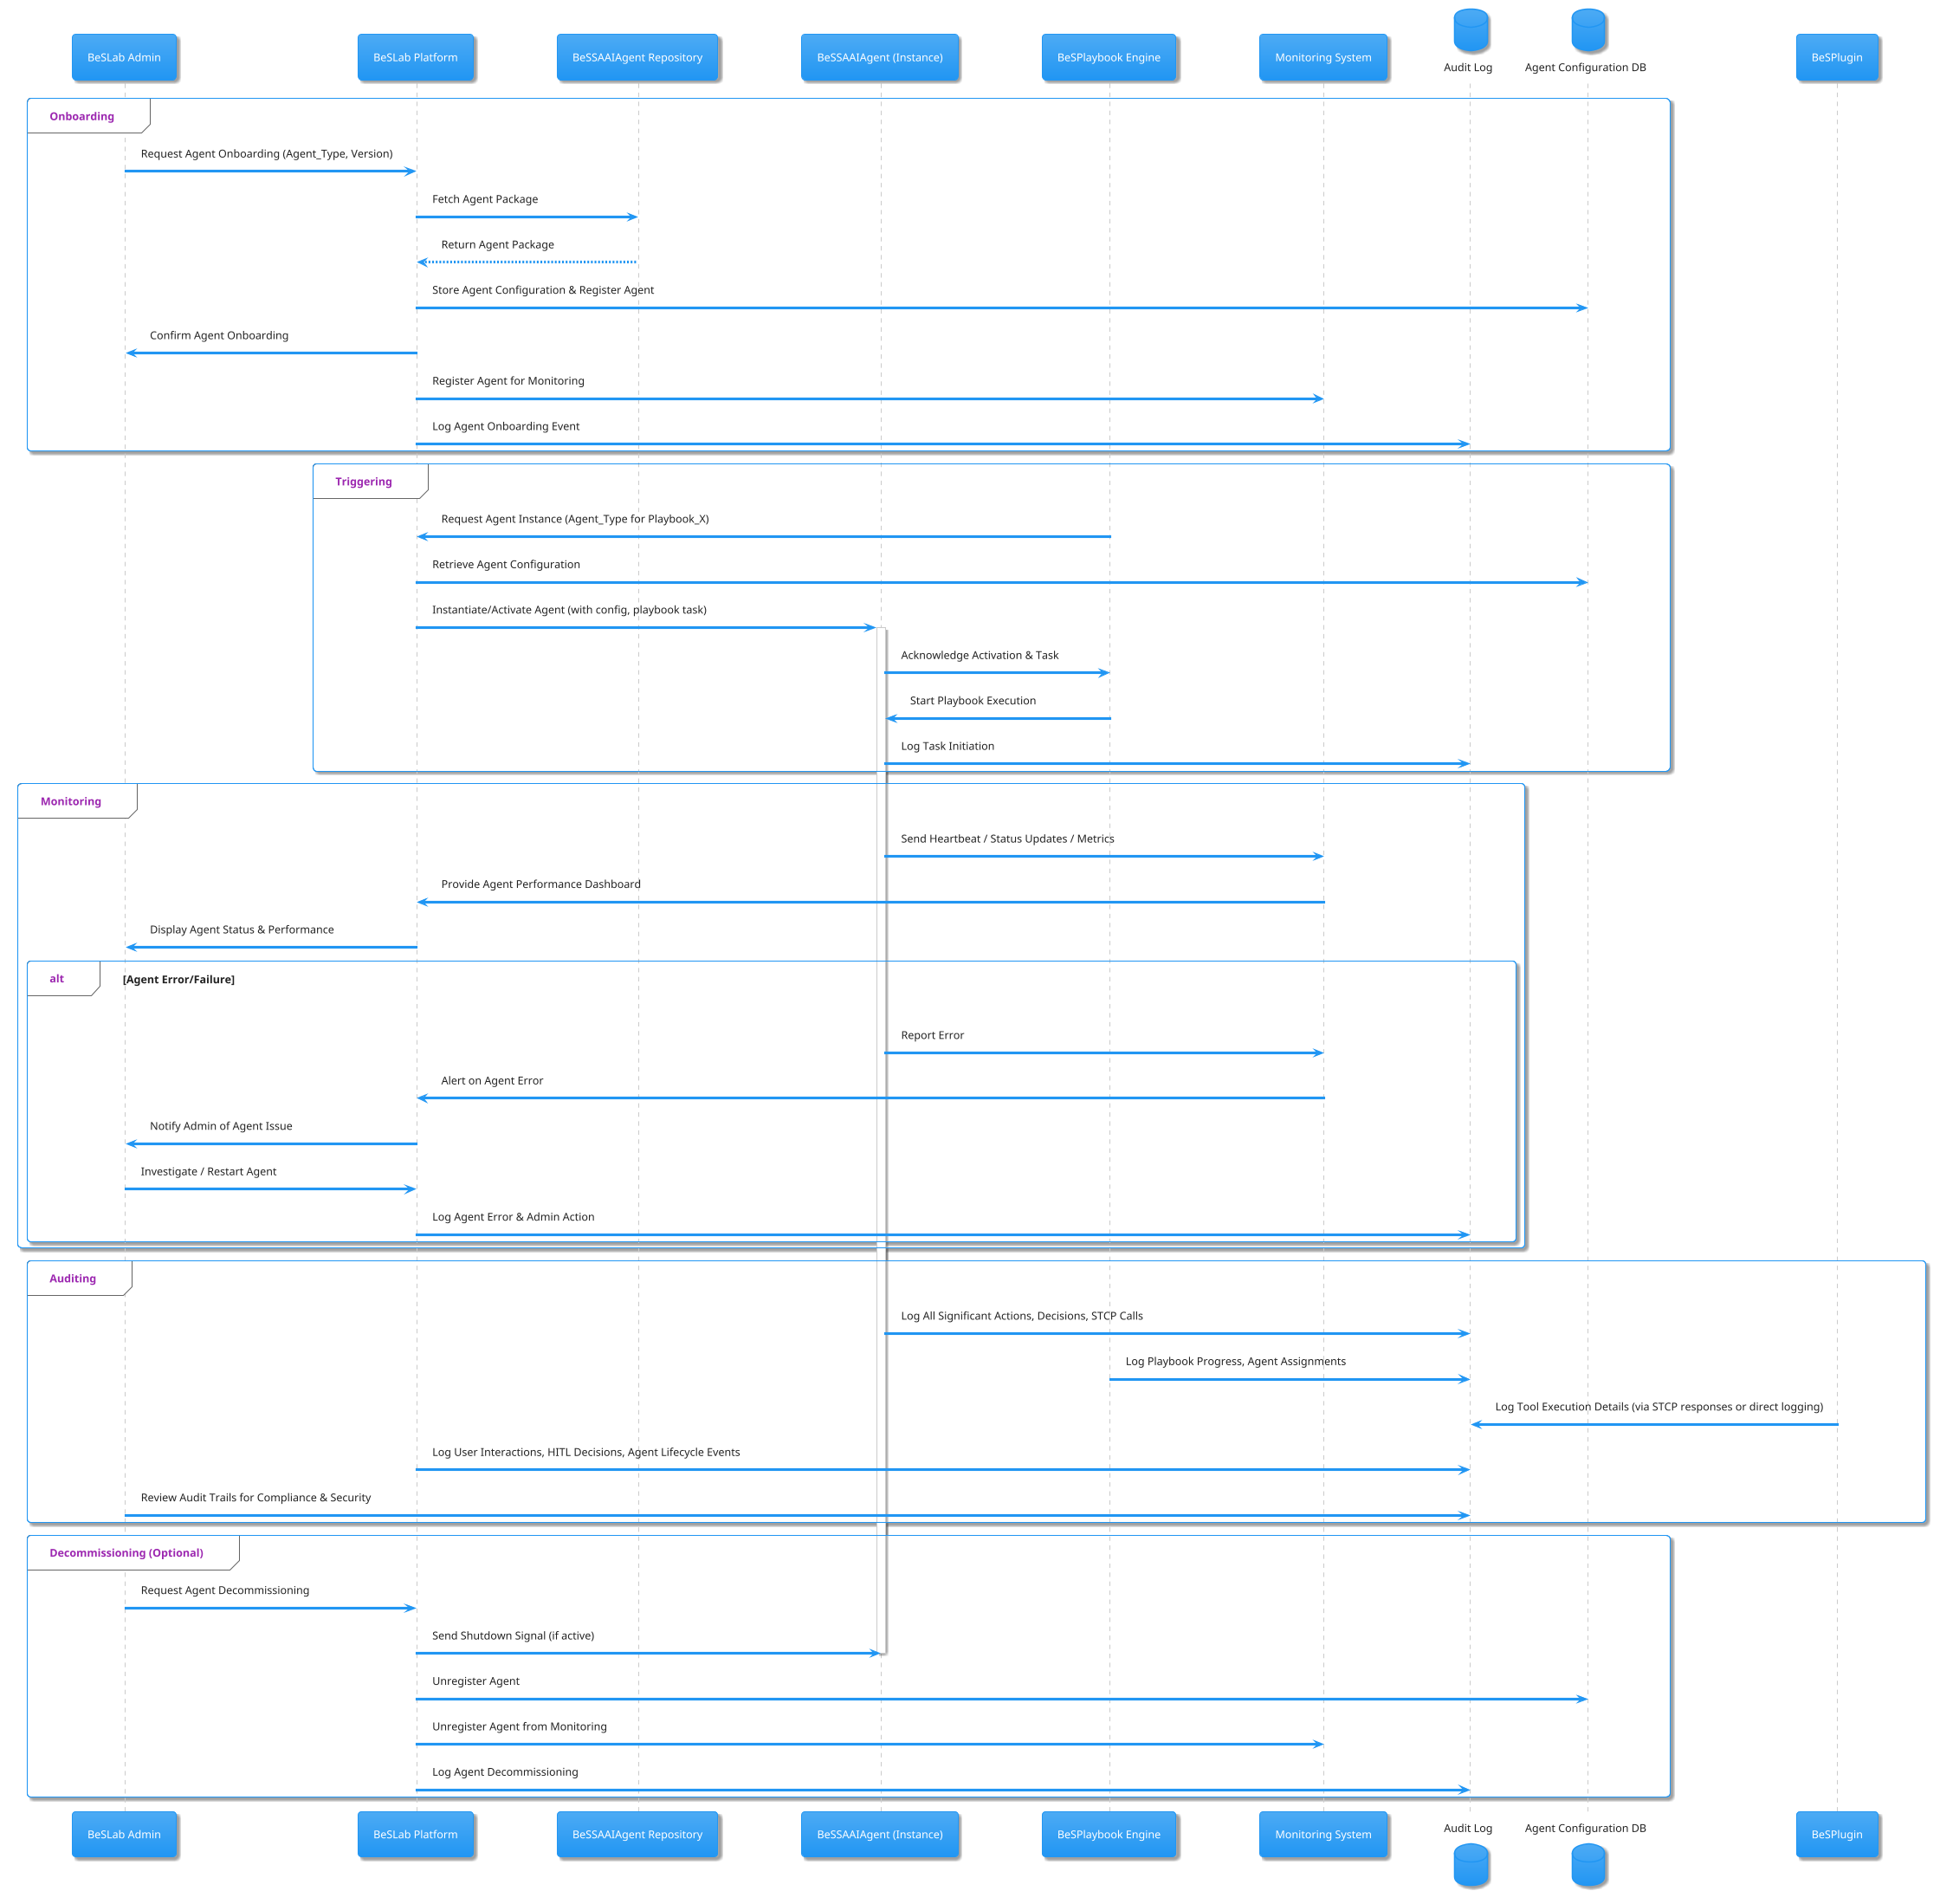 @startuml
!theme materia

participant "BeSLab Admin" as Admin
participant "BeSLab Platform" as BeSLab
participant "BeSSAAIAgent Repository" as AgentRepo
participant "BeSSAAIAgent (Instance)" as AgentInstance
participant "BeSPlaybook Engine" as PlaybookEngine
participant "Monitoring System" as Monitor
database "Audit Log" as AuditLog
database "Agent Configuration DB" as AgentConfigDB

group Onboarding
    Admin -> BeSLab : Request Agent Onboarding (Agent_Type, Version)
    BeSLab -> AgentRepo : Fetch Agent Package
    AgentRepo --> BeSLab : Return Agent Package
    BeSLab -> AgentConfigDB : Store Agent Configuration & Register Agent
    BeSLab -> Admin : Confirm Agent Onboarding
    BeSLab -> Monitor : Register Agent for Monitoring
    BeSLab -> AuditLog : Log Agent Onboarding Event
end

group Triggering
    PlaybookEngine -> BeSLab : Request Agent Instance (Agent_Type for Playbook_X)
    BeSLab -> AgentConfigDB : Retrieve Agent Configuration
    BeSLab -> AgentInstance : Instantiate/Activate Agent (with config, playbook task)
    activate AgentInstance
    AgentInstance -> PlaybookEngine : Acknowledge Activation & Task
    PlaybookEngine -> AgentInstance : Start Playbook Execution
    AgentInstance -> AuditLog : Log Task Initiation
end

group Monitoring
    AgentInstance -> Monitor : Send Heartbeat / Status Updates / Metrics
    Monitor -> BeSLab : Provide Agent Performance Dashboard
    BeSLab -> Admin : Display Agent Status & Performance
    alt Agent Error/Failure
        AgentInstance -> Monitor : Report Error
        Monitor -> BeSLab : Alert on Agent Error
        BeSLab -> Admin : Notify Admin of Agent Issue
        Admin -> BeSLab : Investigate / Restart Agent
        BeSLab -> AuditLog : Log Agent Error & Admin Action
    end
end

group Auditing
    AgentInstance -> AuditLog : Log All Significant Actions, Decisions, STCP Calls
    PlaybookEngine -> AuditLog : Log Playbook Progress, Agent Assignments
    BeSPlugin -> AuditLog : Log Tool Execution Details (via STCP responses or direct logging)
    BeSLab -> AuditLog : Log User Interactions, HITL Decisions, Agent Lifecycle Events
    Admin -> AuditLog : Review Audit Trails for Compliance & Security
end

group Decommissioning (Optional)
    Admin -> BeSLab : Request Agent Decommissioning
    BeSLab -> AgentInstance : Send Shutdown Signal (if active)
    deactivate AgentInstance
    BeSLab -> AgentConfigDB : Unregister Agent
    BeSLab -> Monitor : Unregister Agent from Monitoring
    BeSLab -> AuditLog : Log Agent Decommissioning
end

@enduml

